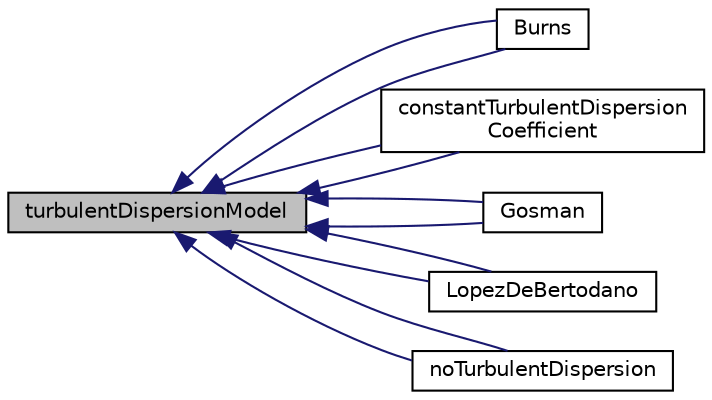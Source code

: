 digraph "turbulentDispersionModel"
{
  bgcolor="transparent";
  edge [fontname="Helvetica",fontsize="10",labelfontname="Helvetica",labelfontsize="10"];
  node [fontname="Helvetica",fontsize="10",shape=record];
  rankdir="LR";
  Node1 [label="turbulentDispersionModel",height=0.2,width=0.4,color="black", fillcolor="grey75", style="filled", fontcolor="black"];
  Node1 -> Node2 [dir="back",color="midnightblue",fontsize="10",style="solid",fontname="Helvetica"];
  Node2 [label="Burns",height=0.2,width=0.4,color="black",URL="$a00170.html",tooltip="Turbulent dispersion model of Burns et al. "];
  Node1 -> Node2 [dir="back",color="midnightblue",fontsize="10",style="solid",fontname="Helvetica"];
  Node1 -> Node3 [dir="back",color="midnightblue",fontsize="10",style="solid",fontname="Helvetica"];
  Node3 [label="constantTurbulentDispersion\lCoefficient",height=0.2,width=0.4,color="black",URL="$a00388.html",tooltip="Constant coefficient turbulent dispersion model. "];
  Node1 -> Node3 [dir="back",color="midnightblue",fontsize="10",style="solid",fontname="Helvetica"];
  Node1 -> Node4 [dir="back",color="midnightblue",fontsize="10",style="solid",fontname="Helvetica"];
  Node4 [label="Gosman",height=0.2,width=0.4,color="black",URL="$a00937.html",tooltip="Turbulent dispersion model of Gosman et al. "];
  Node1 -> Node4 [dir="back",color="midnightblue",fontsize="10",style="solid",fontname="Helvetica"];
  Node1 -> Node5 [dir="back",color="midnightblue",fontsize="10",style="solid",fontname="Helvetica"];
  Node5 [label="LopezDeBertodano",height=0.2,width=0.4,color="black",URL="$a01381.html",tooltip="Lopez de Bertodano (1992) turbulent dispersion model. "];
  Node1 -> Node5 [dir="back",color="midnightblue",fontsize="10",style="solid",fontname="Helvetica"];
  Node1 -> Node6 [dir="back",color="midnightblue",fontsize="10",style="solid",fontname="Helvetica"];
  Node6 [label="noTurbulentDispersion",height=0.2,width=0.4,color="black",URL="$a01658.html"];
  Node1 -> Node6 [dir="back",color="midnightblue",fontsize="10",style="solid",fontname="Helvetica"];
}
